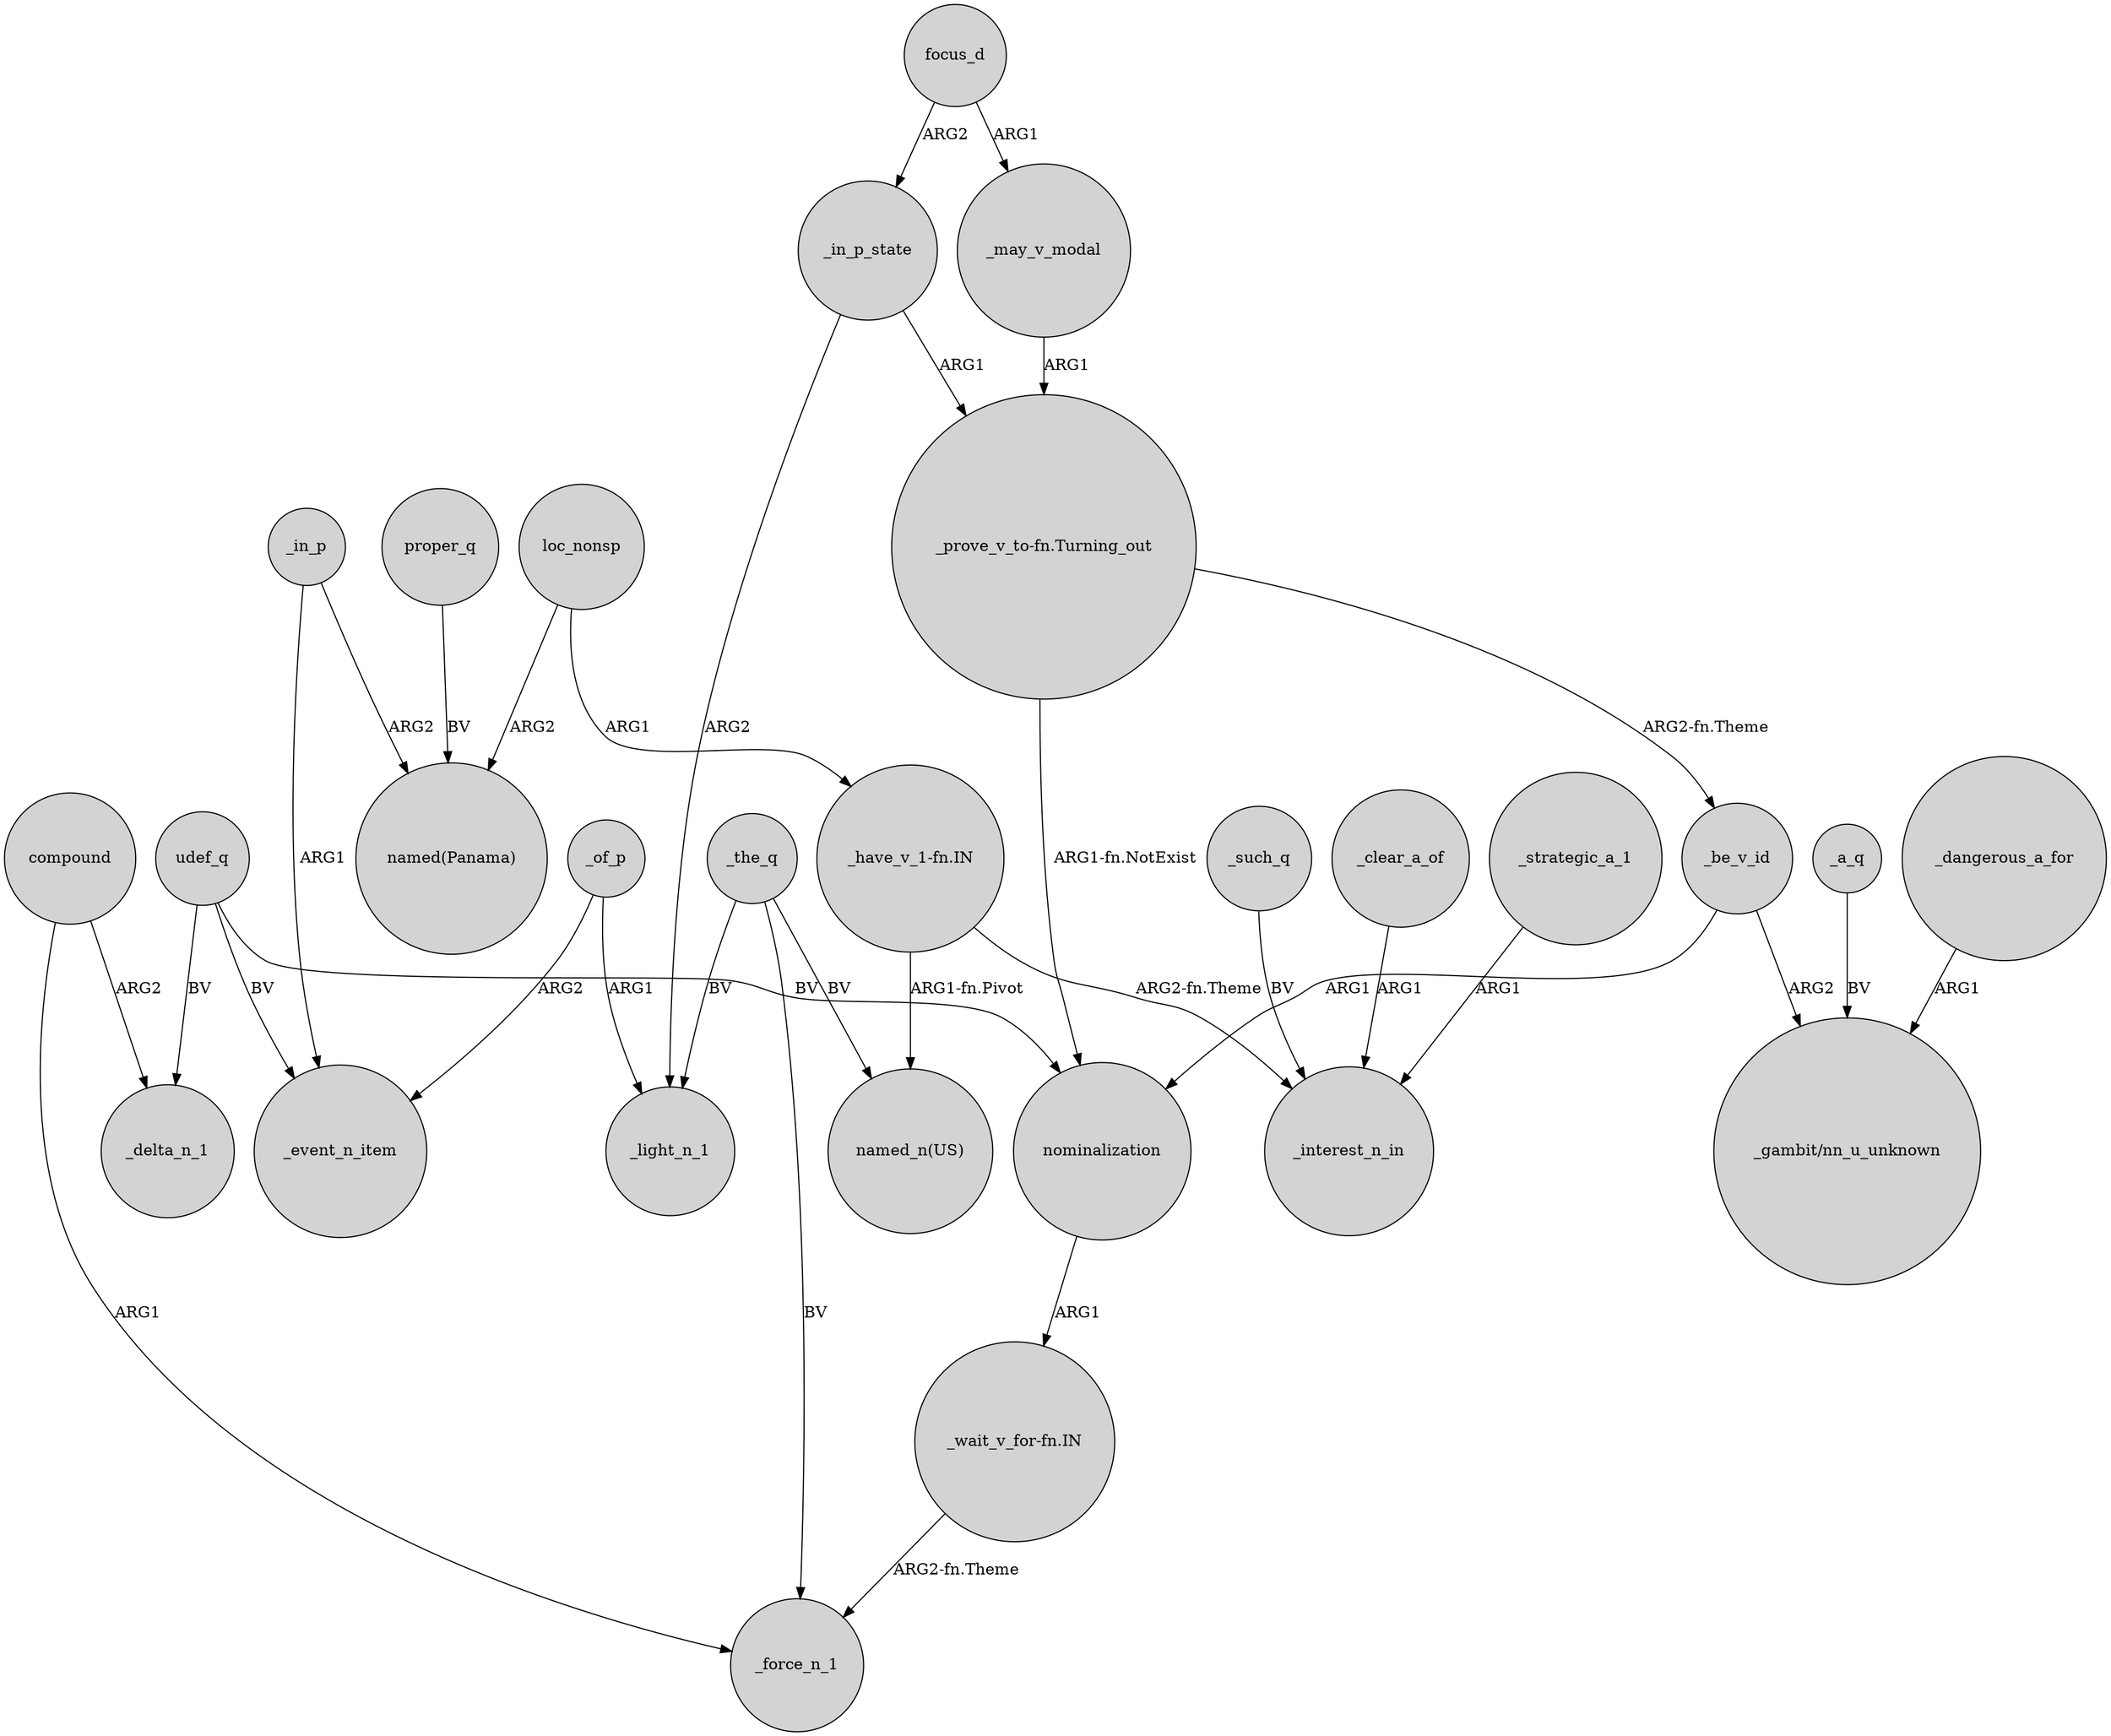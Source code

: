 digraph {
	node [shape=circle style=filled]
	_in_p -> _event_n_item [label=ARG1]
	"_prove_v_to-fn.Turning_out" -> nominalization [label="ARG1-fn.NotExist"]
	_be_v_id -> "_gambit/nn_u_unknown" [label=ARG2]
	loc_nonsp -> "named(Panama)" [label=ARG2]
	compound -> _force_n_1 [label=ARG1]
	_be_v_id -> nominalization [label=ARG1]
	focus_d -> _in_p_state [label=ARG2]
	_clear_a_of -> _interest_n_in [label=ARG1]
	"_prove_v_to-fn.Turning_out" -> _be_v_id [label="ARG2-fn.Theme"]
	focus_d -> _may_v_modal [label=ARG1]
	_the_q -> "named_n(US)" [label=BV]
	_in_p -> "named(Panama)" [label=ARG2]
	_of_p -> _event_n_item [label=ARG2]
	proper_q -> "named(Panama)" [label=BV]
	compound -> _delta_n_1 [label=ARG2]
	nominalization -> "_wait_v_for-fn.IN" [label=ARG1]
	_a_q -> "_gambit/nn_u_unknown" [label=BV]
	"_wait_v_for-fn.IN" -> _force_n_1 [label="ARG2-fn.Theme"]
	_dangerous_a_for -> "_gambit/nn_u_unknown" [label=ARG1]
	udef_q -> _delta_n_1 [label=BV]
	_strategic_a_1 -> _interest_n_in [label=ARG1]
	_in_p_state -> _light_n_1 [label=ARG2]
	_in_p_state -> "_prove_v_to-fn.Turning_out" [label=ARG1]
	_the_q -> _light_n_1 [label=BV]
	udef_q -> nominalization [label=BV]
	"_have_v_1-fn.IN" -> _interest_n_in [label="ARG2-fn.Theme"]
	_may_v_modal -> "_prove_v_to-fn.Turning_out" [label=ARG1]
	_the_q -> _force_n_1 [label=BV]
	_of_p -> _light_n_1 [label=ARG1]
	_such_q -> _interest_n_in [label=BV]
	udef_q -> _event_n_item [label=BV]
	"_have_v_1-fn.IN" -> "named_n(US)" [label="ARG1-fn.Pivot"]
	loc_nonsp -> "_have_v_1-fn.IN" [label=ARG1]
}
